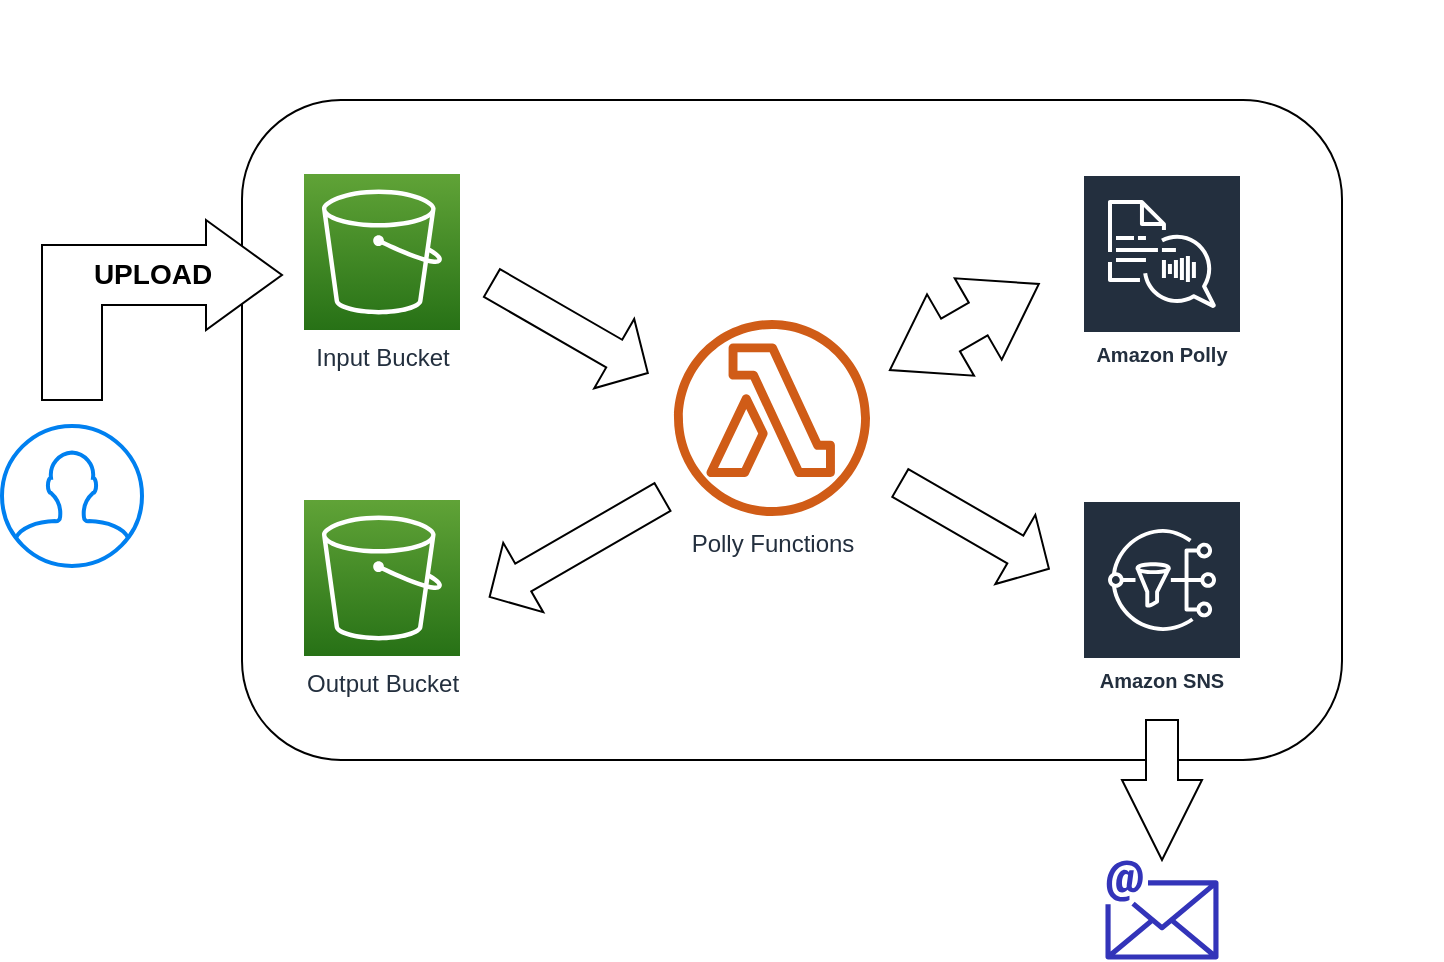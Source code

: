 <mxfile version="12.8.3" type="device"><diagram id="sW1M5KYIS-cigsy5fcXK" name="Page-1"><mxGraphModel dx="1021" dy="576" grid="1" gridSize="10" guides="1" tooltips="1" connect="1" arrows="1" fold="1" page="1" pageScale="1" pageWidth="850" pageHeight="1100" math="0" shadow="0"><root><mxCell id="0"/><mxCell id="1" parent="0"/><mxCell id="M-DD-slmbw76iUWFMdYC-1" value="" style="html=1;verticalLabelPosition=bottom;align=center;labelBackgroundColor=#ffffff;verticalAlign=top;strokeWidth=2;strokeColor=#0080F0;shadow=0;dashed=0;shape=mxgraph.ios7.icons.user;" vertex="1" parent="1"><mxGeometry x="40" y="232.95" width="70" height="70" as="geometry"/></mxCell><mxCell id="M-DD-slmbw76iUWFMdYC-2" value="" style="rounded=1;whiteSpace=wrap;html=1;" vertex="1" parent="1"><mxGeometry x="160" y="70" width="550" height="330" as="geometry"/></mxCell><mxCell id="M-DD-slmbw76iUWFMdYC-6" value="Input Bucket&lt;br&gt;" style="outlineConnect=0;fontColor=#232F3E;gradientColor=#60A337;gradientDirection=north;fillColor=#277116;strokeColor=#ffffff;dashed=0;verticalLabelPosition=bottom;verticalAlign=top;align=center;html=1;fontSize=12;fontStyle=0;aspect=fixed;shape=mxgraph.aws4.resourceIcon;resIcon=mxgraph.aws4.s3;" vertex="1" parent="1"><mxGeometry x="191" y="107" width="78" height="78" as="geometry"/></mxCell><mxCell id="M-DD-slmbw76iUWFMdYC-7" value="Polly Functions" style="outlineConnect=0;fontColor=#232F3E;gradientColor=none;fillColor=#D05C17;strokeColor=none;dashed=0;verticalLabelPosition=bottom;verticalAlign=top;align=center;html=1;fontSize=12;fontStyle=0;aspect=fixed;pointerEvents=1;shape=mxgraph.aws4.lambda_function;" vertex="1" parent="1"><mxGeometry x="376" y="180" width="98" height="98" as="geometry"/></mxCell><mxCell id="M-DD-slmbw76iUWFMdYC-8" value="Amazon Polly" style="outlineConnect=0;fontColor=#232F3E;gradientColor=none;strokeColor=#ffffff;fillColor=#232F3E;dashed=0;verticalLabelPosition=middle;verticalAlign=bottom;align=center;html=1;whiteSpace=wrap;fontSize=10;fontStyle=1;spacing=3;shape=mxgraph.aws4.productIcon;prIcon=mxgraph.aws4.polly;" vertex="1" parent="1"><mxGeometry x="580" y="107" width="80" height="100" as="geometry"/></mxCell><mxCell id="M-DD-slmbw76iUWFMdYC-9" value="Amazon SNS" style="outlineConnect=0;fontColor=#232F3E;gradientColor=none;strokeColor=#ffffff;fillColor=#232F3E;dashed=0;verticalLabelPosition=middle;verticalAlign=bottom;align=center;html=1;whiteSpace=wrap;fontSize=10;fontStyle=1;spacing=3;shape=mxgraph.aws4.productIcon;prIcon=mxgraph.aws4.sns;" vertex="1" parent="1"><mxGeometry x="580" y="270" width="80" height="100" as="geometry"/></mxCell><mxCell id="M-DD-slmbw76iUWFMdYC-10" value="Output Bucket" style="outlineConnect=0;fontColor=#232F3E;gradientColor=#60A337;gradientDirection=north;fillColor=#277116;strokeColor=#ffffff;dashed=0;verticalLabelPosition=bottom;verticalAlign=top;align=center;html=1;fontSize=12;fontStyle=0;aspect=fixed;shape=mxgraph.aws4.resourceIcon;resIcon=mxgraph.aws4.s3;" vertex="1" parent="1"><mxGeometry x="191" y="270" width="78" height="78" as="geometry"/></mxCell><mxCell id="M-DD-slmbw76iUWFMdYC-14" value="" style="html=1;shadow=0;dashed=0;align=center;verticalAlign=middle;shape=mxgraph.arrows2.arrow;dy=0.6;dx=19.4;notch=0;rotation=30;" vertex="1" parent="1"><mxGeometry x="278.93" y="164" width="90" height="40" as="geometry"/></mxCell><mxCell id="M-DD-slmbw76iUWFMdYC-16" value="" style="html=1;shadow=0;dashed=0;align=center;verticalAlign=middle;shape=mxgraph.arrows2.twoWayArrow;dy=0.6;dx=35;rotation=-30;" vertex="1" parent="1"><mxGeometry x="478.19" y="160" width="86" height="47" as="geometry"/></mxCell><mxCell id="M-DD-slmbw76iUWFMdYC-17" value="" style="html=1;shadow=0;dashed=0;align=center;verticalAlign=middle;shape=mxgraph.arrows2.arrow;dy=0.6;dx=19.4;notch=0;rotation=30;" vertex="1" parent="1"><mxGeometry x="483.4" y="262.95" width="85.81" height="40" as="geometry"/></mxCell><mxCell id="M-DD-slmbw76iUWFMdYC-18" value="" style="html=1;shadow=0;dashed=0;align=center;verticalAlign=middle;shape=mxgraph.arrows2.arrow;dy=0.6;dx=19.4;notch=0;rotation=-210;" vertex="1" parent="1"><mxGeometry x="277.13" y="273.5" width="99.81" height="40" as="geometry"/></mxCell><mxCell id="M-DD-slmbw76iUWFMdYC-21" value="" style="html=1;shadow=0;dashed=0;align=center;verticalAlign=middle;shape=mxgraph.arrows2.bendArrow;dy=15;dx=38;notch=0;arrowHead=55;rounded=0;rotation=0;" vertex="1" parent="1"><mxGeometry x="60" y="130" width="120" height="90" as="geometry"/></mxCell><mxCell id="M-DD-slmbw76iUWFMdYC-22" value="&lt;b&gt;&lt;font style=&quot;font-size: 14px&quot;&gt;UPLOAD&lt;/font&gt;&lt;/b&gt;" style="text;html=1;align=center;verticalAlign=middle;resizable=0;points=[];autosize=1;" vertex="1" parent="1"><mxGeometry x="80" y="147" width="70" height="20" as="geometry"/></mxCell><mxCell id="M-DD-slmbw76iUWFMdYC-23" value="" style="shape=image;html=1;verticalAlign=top;verticalLabelPosition=bottom;labelBackgroundColor=#ffffff;imageAspect=0;aspect=fixed;image=https://cdn1.iconfinder.com/data/icons/hawcons/32/699748-icon-102-document-file-xml-128.png" vertex="1" parent="1"><mxGeometry x="40" y="100" width="60" height="60" as="geometry"/></mxCell><mxCell id="M-DD-slmbw76iUWFMdYC-24" value="" style="outlineConnect=0;fontColor=#232F3E;gradientColor=none;fillColor=#3334B9;strokeColor=none;dashed=0;verticalLabelPosition=bottom;verticalAlign=top;align=center;html=1;fontSize=12;fontStyle=0;aspect=fixed;pointerEvents=1;shape=mxgraph.aws4.email;" vertex="1" parent="1"><mxGeometry x="591.74" y="450" width="56.52" height="50" as="geometry"/></mxCell><mxCell id="M-DD-slmbw76iUWFMdYC-26" value="" style="html=1;shadow=0;dashed=0;align=center;verticalAlign=middle;shape=mxgraph.arrows2.arrow;dy=0.6;dx=40;direction=south;notch=0;" vertex="1" parent="1"><mxGeometry x="600" y="380" width="40" height="70" as="geometry"/></mxCell><mxCell id="M-DD-slmbw76iUWFMdYC-27" value="" style="shape=image;html=1;verticalAlign=top;verticalLabelPosition=bottom;labelBackgroundColor=#ffffff;imageAspect=0;aspect=fixed;image=https://cdn1.iconfinder.com/data/icons/hawcons/32/700029-icon-71-document-file-mp3-128.png" vertex="1" parent="1"><mxGeometry x="320.93" y="310" width="48" height="48" as="geometry"/></mxCell><mxCell id="M-DD-slmbw76iUWFMdYC-29" value="" style="shape=image;html=1;verticalAlign=top;verticalLabelPosition=bottom;labelBackgroundColor=#ffffff;imageAspect=0;aspect=fixed;image=https://cdn3.iconfinder.com/data/icons/social-network-and-media-1/128/Amazon.png" vertex="1" parent="1"><mxGeometry x="660" y="20" width="100" height="100" as="geometry"/></mxCell></root></mxGraphModel></diagram></mxfile>